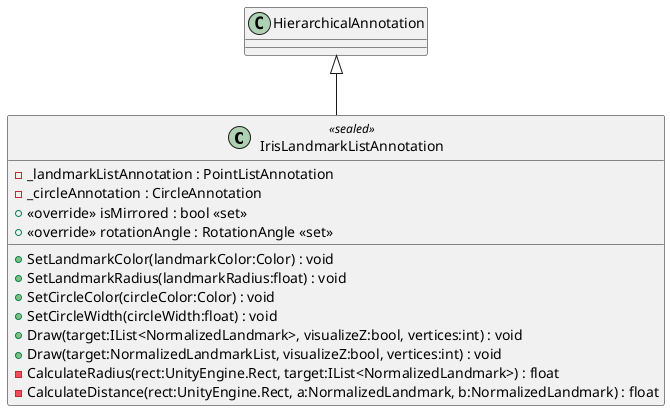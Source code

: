 @startuml
class IrisLandmarkListAnnotation <<sealed>> {
    - _landmarkListAnnotation : PointListAnnotation
    - _circleAnnotation : CircleAnnotation
    + <<override>> isMirrored : bool <<set>>
    + <<override>> rotationAngle : RotationAngle <<set>>
    + SetLandmarkColor(landmarkColor:Color) : void
    + SetLandmarkRadius(landmarkRadius:float) : void
    + SetCircleColor(circleColor:Color) : void
    + SetCircleWidth(circleWidth:float) : void
    + Draw(target:IList<NormalizedLandmark>, visualizeZ:bool, vertices:int) : void
    + Draw(target:NormalizedLandmarkList, visualizeZ:bool, vertices:int) : void
    - CalculateRadius(rect:UnityEngine.Rect, target:IList<NormalizedLandmark>) : float
    - CalculateDistance(rect:UnityEngine.Rect, a:NormalizedLandmark, b:NormalizedLandmark) : float
}
HierarchicalAnnotation <|-- IrisLandmarkListAnnotation
@enduml
